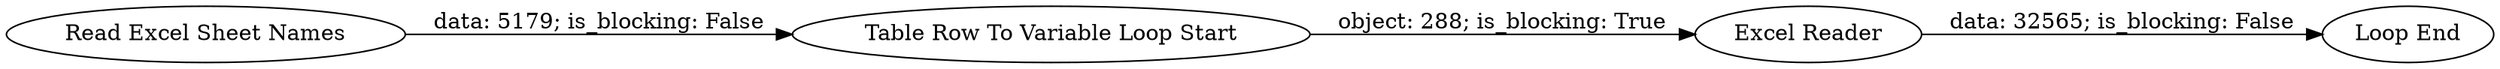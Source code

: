 digraph {
	"8026806310692105485_5" [label="Read Excel Sheet Names"]
	"8026806310692105485_2" [label="Table Row To Variable Loop Start"]
	"8026806310692105485_6" [label="Loop End"]
	"8026806310692105485_3" [label="Excel Reader"]
	"8026806310692105485_2" -> "8026806310692105485_3" [label="object: 288; is_blocking: True"]
	"8026806310692105485_5" -> "8026806310692105485_2" [label="data: 5179; is_blocking: False"]
	"8026806310692105485_3" -> "8026806310692105485_6" [label="data: 32565; is_blocking: False"]
	rankdir=LR
}
